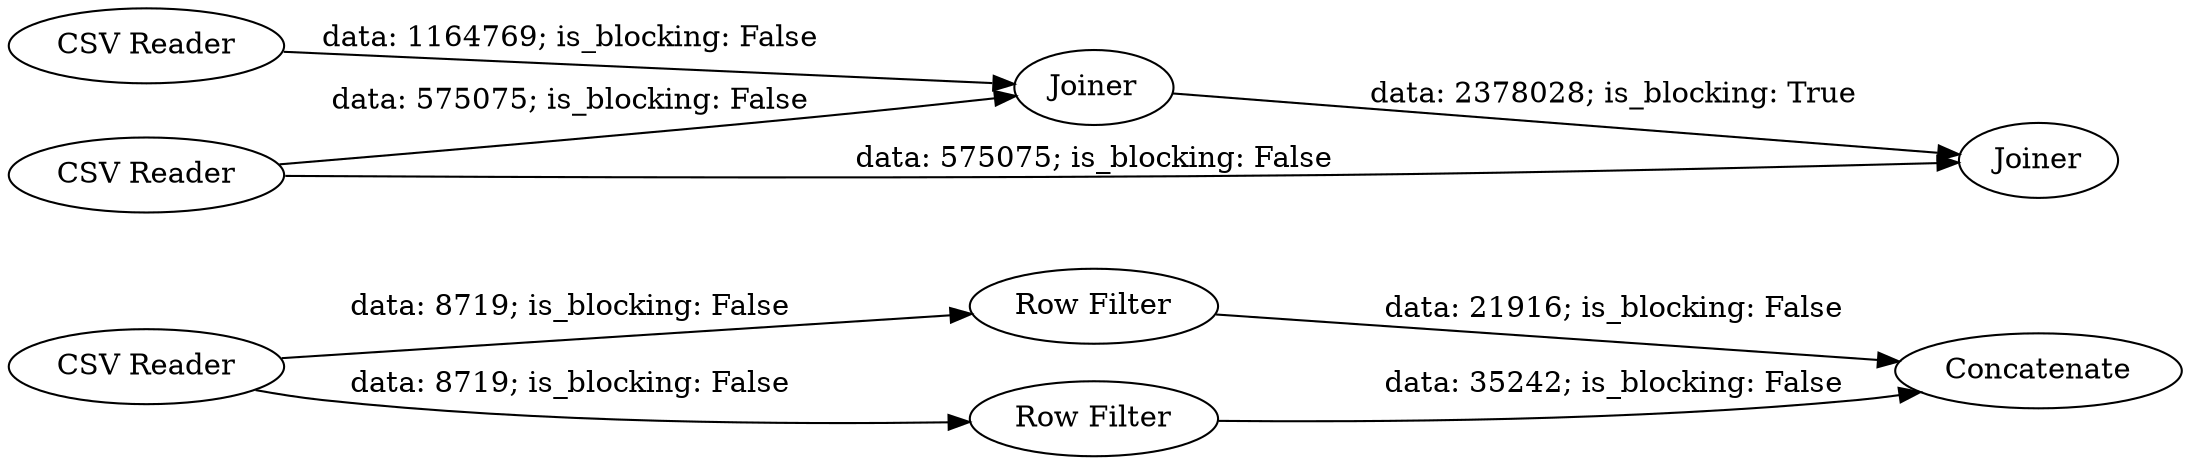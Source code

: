 digraph {
	"-1496447214665410684_8" [label="Row Filter"]
	"-1496447214665410684_6" [label=Joiner]
	"-1496447214665410684_7" [label="Row Filter"]
	"-1496447214665410684_4" [label="CSV Reader"]
	"-1496447214665410684_5" [label=Joiner]
	"-1496447214665410684_3" [label="CSV Reader"]
	"-1496447214665410684_2" [label="CSV Reader"]
	"-1496447214665410684_9" [label=Concatenate]
	"-1496447214665410684_5" -> "-1496447214665410684_6" [label="data: 2378028; is_blocking: True"]
	"-1496447214665410684_4" -> "-1496447214665410684_5" [label="data: 1164769; is_blocking: False"]
	"-1496447214665410684_3" -> "-1496447214665410684_6" [label="data: 575075; is_blocking: False"]
	"-1496447214665410684_2" -> "-1496447214665410684_7" [label="data: 8719; is_blocking: False"]
	"-1496447214665410684_7" -> "-1496447214665410684_9" [label="data: 35242; is_blocking: False"]
	"-1496447214665410684_2" -> "-1496447214665410684_8" [label="data: 8719; is_blocking: False"]
	"-1496447214665410684_8" -> "-1496447214665410684_9" [label="data: 21916; is_blocking: False"]
	"-1496447214665410684_3" -> "-1496447214665410684_5" [label="data: 575075; is_blocking: False"]
	rankdir=LR
}
